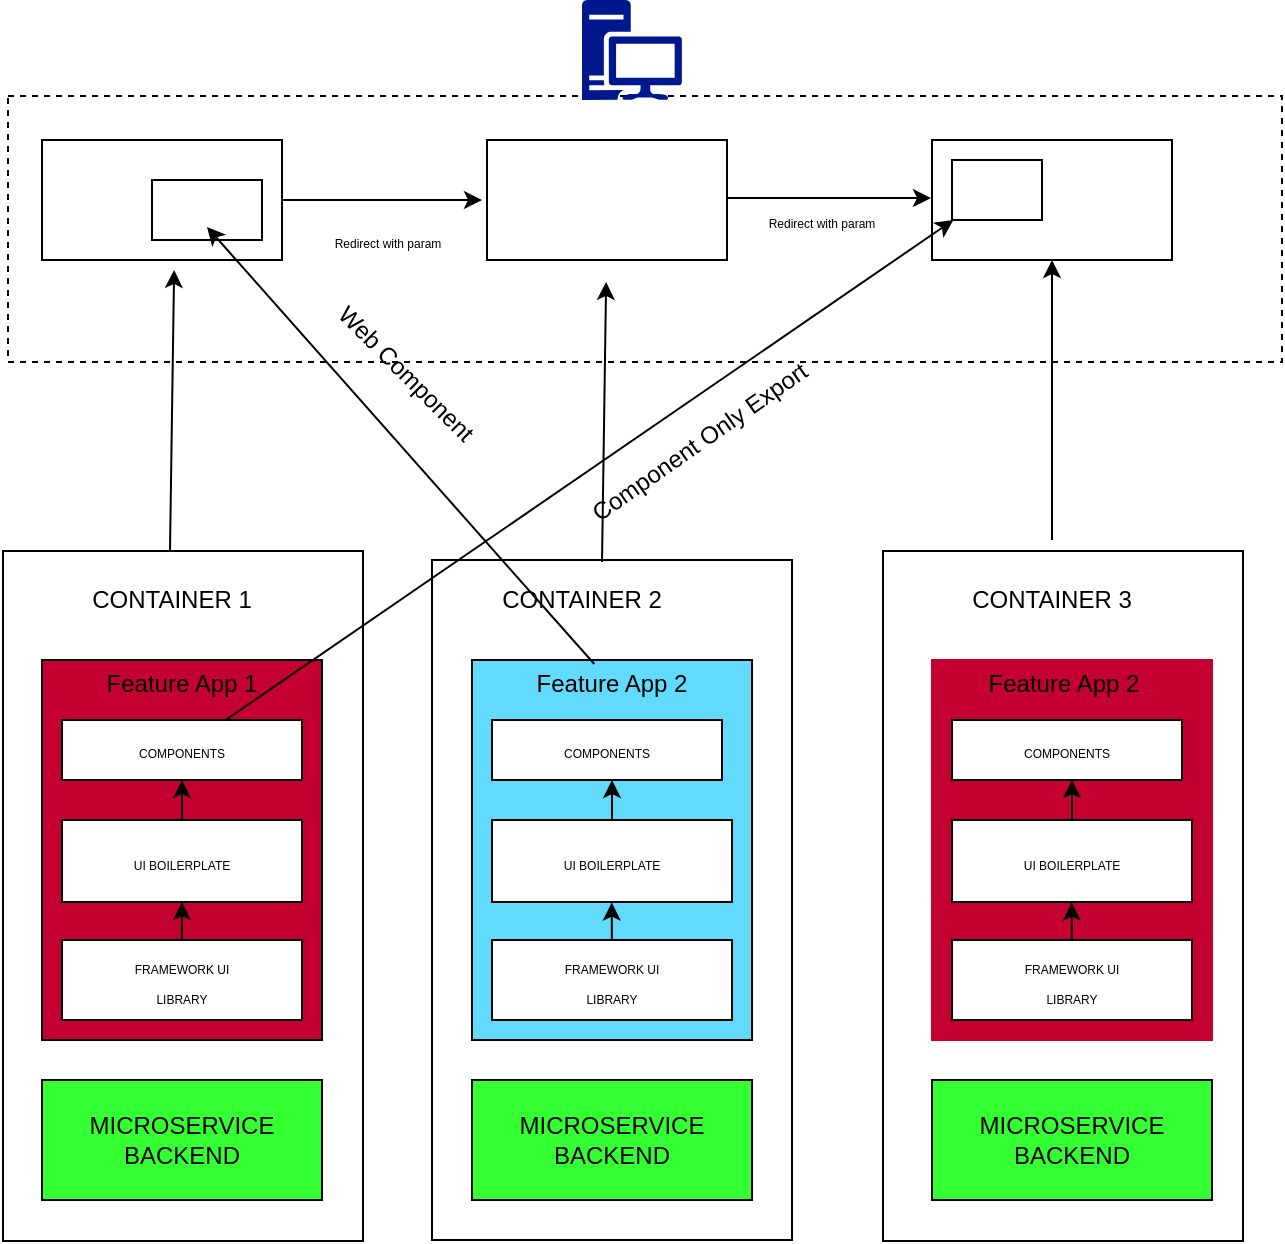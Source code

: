 <mxfile version="12.3.8" type="github" pages="1"><diagram id="aAXquFZurly8XmokzzzJ" name="Page-1"><mxGraphModel dx="1038" dy="1599" grid="1" gridSize="10" guides="1" tooltips="1" connect="1" arrows="1" fold="1" page="1" pageScale="1" pageWidth="850" pageHeight="1100" math="0" shadow="0"><root><mxCell id="0"/><mxCell id="1" parent="0"/><mxCell id="QmyT5H0vK8u2Pq4990am-105" value="" style="rounded=0;whiteSpace=wrap;html=1;fillColor=#FFFFFF;dashed=1;" parent="1" vertex="1"><mxGeometry x="23" y="-162" width="637" height="133" as="geometry"/></mxCell><mxCell id="QmyT5H0vK8u2Pq4990am-3" value="" style="rounded=0;whiteSpace=wrap;html=1;rotation=90;" parent="1" vertex="1"><mxGeometry x="-62" y="148" width="345" height="180" as="geometry"/></mxCell><mxCell id="QmyT5H0vK8u2Pq4990am-6" value="MICROSERVICE&lt;br&gt;BACKEND" style="rounded=0;whiteSpace=wrap;html=1;fillColor=#33FF33;" parent="1" vertex="1"><mxGeometry x="40" y="330" width="140" height="60" as="geometry"/></mxCell><mxCell id="QmyT5H0vK8u2Pq4990am-7" value="" style="rounded=0;whiteSpace=wrap;html=1;fillColor=#C3002F;" parent="1" vertex="1"><mxGeometry x="40" y="120" width="140" height="190" as="geometry"/></mxCell><mxCell id="QmyT5H0vK8u2Pq4990am-8" value="&lt;font style=&quot;font-size: 6px&quot;&gt;UI BOILERPLATE&lt;/font&gt;" style="rounded=0;whiteSpace=wrap;html=1;" parent="1" vertex="1"><mxGeometry x="50" y="200" width="120" height="41" as="geometry"/></mxCell><mxCell id="QmyT5H0vK8u2Pq4990am-9" value="&lt;font style=&quot;font-size: 6px&quot;&gt;COMPONENTS&lt;/font&gt;" style="rounded=0;whiteSpace=wrap;html=1;" parent="1" vertex="1"><mxGeometry x="50" y="150" width="120" height="30" as="geometry"/></mxCell><mxCell id="QmyT5H0vK8u2Pq4990am-16" value="" style="edgeStyle=orthogonalEdgeStyle;rounded=0;orthogonalLoop=1;jettySize=auto;html=1;" parent="1" edge="1"><mxGeometry relative="1" as="geometry"><mxPoint x="109.93" y="261" as="sourcePoint"/><mxPoint x="110" y="241" as="targetPoint"/></mxGeometry></mxCell><mxCell id="QmyT5H0vK8u2Pq4990am-10" value="&lt;font style=&quot;font-size: 6px&quot;&gt;FRAMEWORK UI &lt;br&gt;LIBRARY&lt;/font&gt;" style="rounded=0;whiteSpace=wrap;html=1;" parent="1" vertex="1"><mxGeometry x="50" y="260" width="120" height="40" as="geometry"/></mxCell><mxCell id="QmyT5H0vK8u2Pq4990am-22" value="" style="endArrow=classic;html=1;" parent="1" edge="1"><mxGeometry width="50" height="50" relative="1" as="geometry"><mxPoint x="110" y="200" as="sourcePoint"/><mxPoint x="110" y="180" as="targetPoint"/></mxGeometry></mxCell><mxCell id="QmyT5H0vK8u2Pq4990am-29" value="" style="rounded=0;whiteSpace=wrap;html=1;rotation=90;" parent="1" vertex="1"><mxGeometry x="155" y="150" width="340" height="180" as="geometry"/></mxCell><mxCell id="QmyT5H0vK8u2Pq4990am-30" value="MICROSERVICE&lt;br&gt;BACKEND" style="rounded=0;whiteSpace=wrap;html=1;fillColor=#33FF33;" parent="1" vertex="1"><mxGeometry x="255" y="330" width="140" height="60" as="geometry"/></mxCell><mxCell id="QmyT5H0vK8u2Pq4990am-31" value="" style="rounded=0;whiteSpace=wrap;html=1;fillColor=#61DAFB;" parent="1" vertex="1"><mxGeometry x="255" y="120" width="140" height="190" as="geometry"/></mxCell><mxCell id="QmyT5H0vK8u2Pq4990am-32" value="&lt;font style=&quot;font-size: 6px&quot;&gt;UI BOILERPLATE&lt;/font&gt;" style="rounded=0;whiteSpace=wrap;html=1;" parent="1" vertex="1"><mxGeometry x="265" y="200" width="120" height="41" as="geometry"/></mxCell><mxCell id="QmyT5H0vK8u2Pq4990am-33" value="&lt;font style=&quot;font-size: 6px&quot;&gt;COMPONENTS&lt;/font&gt;" style="rounded=0;whiteSpace=wrap;html=1;" parent="1" vertex="1"><mxGeometry x="265" y="150" width="115" height="30" as="geometry"/></mxCell><mxCell id="QmyT5H0vK8u2Pq4990am-34" value="" style="edgeStyle=orthogonalEdgeStyle;rounded=0;orthogonalLoop=1;jettySize=auto;html=1;" parent="1" edge="1"><mxGeometry relative="1" as="geometry"><mxPoint x="324.93" y="261" as="sourcePoint"/><mxPoint x="324.857" y="241.286" as="targetPoint"/></mxGeometry></mxCell><mxCell id="QmyT5H0vK8u2Pq4990am-35" value="&lt;font style=&quot;font-size: 6px&quot;&gt;FRAMEWORK UI &lt;br&gt;LIBRARY&lt;/font&gt;" style="rounded=0;whiteSpace=wrap;html=1;" parent="1" vertex="1"><mxGeometry x="265" y="260" width="120" height="40" as="geometry"/></mxCell><mxCell id="QmyT5H0vK8u2Pq4990am-36" value="" style="endArrow=classic;html=1;" parent="1" edge="1"><mxGeometry width="50" height="50" relative="1" as="geometry"><mxPoint x="325" y="200" as="sourcePoint"/><mxPoint x="325" y="180" as="targetPoint"/></mxGeometry></mxCell><mxCell id="QmyT5H0vK8u2Pq4990am-40" value="" style="rounded=0;whiteSpace=wrap;html=1;rotation=90;" parent="1" vertex="1"><mxGeometry x="378" y="148" width="345" height="180" as="geometry"/></mxCell><mxCell id="QmyT5H0vK8u2Pq4990am-41" value="MICROSERVICE&lt;br&gt;BACKEND" style="rounded=0;whiteSpace=wrap;html=1;fillColor=#33FF33;" parent="1" vertex="1"><mxGeometry x="485" y="330" width="140" height="60" as="geometry"/></mxCell><mxCell id="QmyT5H0vK8u2Pq4990am-42" value="" style="rounded=0;whiteSpace=wrap;html=1;fillColor=#C3002F;strokeColor=#C3002F;" parent="1" vertex="1"><mxGeometry x="485" y="120" width="140" height="190" as="geometry"/></mxCell><mxCell id="QmyT5H0vK8u2Pq4990am-43" value="&lt;font style=&quot;font-size: 6px&quot;&gt;UI BOILERPLATE&lt;/font&gt;" style="rounded=0;whiteSpace=wrap;html=1;" parent="1" vertex="1"><mxGeometry x="495" y="200" width="120" height="41" as="geometry"/></mxCell><mxCell id="QmyT5H0vK8u2Pq4990am-44" value="&lt;font style=&quot;font-size: 6px&quot;&gt;COMPONENTS&lt;/font&gt;" style="rounded=0;whiteSpace=wrap;html=1;" parent="1" vertex="1"><mxGeometry x="495" y="150" width="115" height="30" as="geometry"/></mxCell><mxCell id="QmyT5H0vK8u2Pq4990am-45" value="" style="edgeStyle=orthogonalEdgeStyle;rounded=0;orthogonalLoop=1;jettySize=auto;html=1;" parent="1" edge="1"><mxGeometry relative="1" as="geometry"><mxPoint x="554.93" y="261" as="sourcePoint"/><mxPoint x="554.857" y="241.286" as="targetPoint"/></mxGeometry></mxCell><mxCell id="QmyT5H0vK8u2Pq4990am-46" value="&lt;font style=&quot;font-size: 6px&quot;&gt;FRAMEWORK UI &lt;br&gt;LIBRARY&lt;/font&gt;" style="rounded=0;whiteSpace=wrap;html=1;" parent="1" vertex="1"><mxGeometry x="495" y="260" width="120" height="40" as="geometry"/></mxCell><mxCell id="QmyT5H0vK8u2Pq4990am-47" value="" style="endArrow=classic;html=1;" parent="1" edge="1"><mxGeometry width="50" height="50" relative="1" as="geometry"><mxPoint x="555" y="200" as="sourcePoint"/><mxPoint x="555" y="180" as="targetPoint"/></mxGeometry></mxCell><mxCell id="QmyT5H0vK8u2Pq4990am-52" value="CONTAINER 1" style="text;html=1;strokeColor=none;fillColor=none;align=center;verticalAlign=middle;whiteSpace=wrap;rounded=0;" parent="1" vertex="1"><mxGeometry x="60" y="80" width="90" height="20" as="geometry"/></mxCell><mxCell id="QmyT5H0vK8u2Pq4990am-54" value="CONTAINER 3" style="text;html=1;strokeColor=none;fillColor=none;align=center;verticalAlign=middle;whiteSpace=wrap;rounded=0;" parent="1" vertex="1"><mxGeometry x="500" y="80" width="90" height="20" as="geometry"/></mxCell><mxCell id="QmyT5H0vK8u2Pq4990am-55" value="CONTAINER 2" style="text;html=1;strokeColor=none;fillColor=none;align=center;verticalAlign=middle;whiteSpace=wrap;rounded=0;" parent="1" vertex="1"><mxGeometry x="265" y="80" width="90" height="20" as="geometry"/></mxCell><mxCell id="QmyT5H0vK8u2Pq4990am-59" value="Feature App 1" style="text;html=1;strokeColor=none;fillColor=none;align=center;verticalAlign=middle;whiteSpace=wrap;rounded=0;" parent="1" vertex="1"><mxGeometry x="50" y="122" width="120" height="20" as="geometry"/></mxCell><mxCell id="QmyT5H0vK8u2Pq4990am-60" value="Feature App 2" style="text;html=1;strokeColor=none;fillColor=none;align=center;verticalAlign=middle;whiteSpace=wrap;rounded=0;" parent="1" vertex="1"><mxGeometry x="490.5" y="122" width="120" height="20" as="geometry"/></mxCell><mxCell id="QmyT5H0vK8u2Pq4990am-61" value="Feature App 2" style="text;html=1;strokeColor=none;fillColor=none;align=center;verticalAlign=middle;whiteSpace=wrap;rounded=0;" parent="1" vertex="1"><mxGeometry x="265" y="122" width="120" height="20" as="geometry"/></mxCell><mxCell id="QmyT5H0vK8u2Pq4990am-63" value="" style="aspect=fixed;pointerEvents=1;shadow=0;dashed=0;html=1;strokeColor=none;labelPosition=center;verticalLabelPosition=bottom;verticalAlign=top;align=center;fillColor=#00188D;shape=mxgraph.mscae.enterprise.workstation_client" parent="1" vertex="1"><mxGeometry x="310" y="-210" width="50" height="50" as="geometry"/></mxCell><mxCell id="QmyT5H0vK8u2Pq4990am-82" value="" style="endArrow=classic;html=1;" parent="1" edge="1"><mxGeometry width="50" height="50" relative="1" as="geometry"><mxPoint x="158" y="-110" as="sourcePoint"/><mxPoint x="260" y="-110" as="targetPoint"/></mxGeometry></mxCell><mxCell id="QmyT5H0vK8u2Pq4990am-84" value="" style="endArrow=classic;html=1;" parent="1" source="QmyT5H0vK8u2Pq4990am-92" edge="1"><mxGeometry width="50" height="50" relative="1" as="geometry"><mxPoint x="320" y="60" as="sourcePoint"/><mxPoint x="320" y="-120" as="targetPoint"/></mxGeometry></mxCell><mxCell id="QmyT5H0vK8u2Pq4990am-85" value="" style="endArrow=classic;html=1;" parent="1" edge="1"><mxGeometry width="50" height="50" relative="1" as="geometry"><mxPoint x="545" y="60" as="sourcePoint"/><mxPoint x="545" y="-80" as="targetPoint"/></mxGeometry></mxCell><mxCell id="QmyT5H0vK8u2Pq4990am-87" value="&lt;font style=&quot;font-size: 6px&quot;&gt;Redirect with param&lt;/font&gt;" style="text;html=1;strokeColor=none;fillColor=none;align=center;verticalAlign=middle;whiteSpace=wrap;rounded=0;" parent="1" vertex="1"><mxGeometry x="143" y="-100" width="140" height="20" as="geometry"/></mxCell><mxCell id="QmyT5H0vK8u2Pq4990am-89" value="" style="rounded=0;whiteSpace=wrap;html=1;fillColor=#FFFFFF;" parent="1" vertex="1"><mxGeometry x="115" y="-110" width="40" height="20" as="geometry"/></mxCell><mxCell id="QmyT5H0vK8u2Pq4990am-90" value="" style="rounded=0;whiteSpace=wrap;html=1;fillColor=#FFFFFF;" parent="1" vertex="1"><mxGeometry x="40" y="-140" width="120" height="60" as="geometry"/></mxCell><mxCell id="QmyT5H0vK8u2Pq4990am-91" value="" style="rounded=0;whiteSpace=wrap;html=1;fillColor=#FFFFFF;" parent="1" vertex="1"><mxGeometry x="485" y="-140" width="120" height="60" as="geometry"/></mxCell><mxCell id="QmyT5H0vK8u2Pq4990am-92" value="" style="rounded=0;whiteSpace=wrap;html=1;fillColor=#FFFFFF;" parent="1" vertex="1"><mxGeometry x="262.5" y="-140" width="120" height="60" as="geometry"/></mxCell><mxCell id="QmyT5H0vK8u2Pq4990am-93" value="" style="endArrow=classic;html=1;" parent="1" edge="1"><mxGeometry width="50" height="50" relative="1" as="geometry"><mxPoint x="320" y="71" as="sourcePoint"/><mxPoint x="322.059" y="-69" as="targetPoint"/></mxGeometry></mxCell><mxCell id="QmyT5H0vK8u2Pq4990am-94" value="&lt;font style=&quot;font-size: 6px&quot;&gt;Redirect with param&lt;/font&gt;" style="text;html=1;strokeColor=none;fillColor=none;align=center;verticalAlign=middle;whiteSpace=wrap;rounded=0;" parent="1" vertex="1"><mxGeometry x="360" y="-110" width="140" height="20" as="geometry"/></mxCell><mxCell id="QmyT5H0vK8u2Pq4990am-95" value="" style="endArrow=classic;html=1;" parent="1" edge="1"><mxGeometry width="50" height="50" relative="1" as="geometry"><mxPoint x="382.5" y="-111" as="sourcePoint"/><mxPoint x="484.5" y="-111" as="targetPoint"/></mxGeometry></mxCell><mxCell id="QmyT5H0vK8u2Pq4990am-96" value="" style="rounded=0;whiteSpace=wrap;html=1;fillColor=#FFFFFF;" parent="1" vertex="1"><mxGeometry x="95" y="-120" width="55" height="30" as="geometry"/></mxCell><mxCell id="QmyT5H0vK8u2Pq4990am-97" value="" style="endArrow=classic;html=1;" parent="1" edge="1"><mxGeometry width="50" height="50" relative="1" as="geometry"><mxPoint x="104" y="65" as="sourcePoint"/><mxPoint x="106.059" y="-75" as="targetPoint"/></mxGeometry></mxCell><mxCell id="QmyT5H0vK8u2Pq4990am-98" value="" style="endArrow=classic;html=1;" parent="1" source="QmyT5H0vK8u2Pq4990am-61" edge="1"><mxGeometry width="50" height="50" relative="1" as="geometry"><mxPoint x="72.5" y="-46.5" as="sourcePoint"/><mxPoint x="122.5" y="-96.5" as="targetPoint"/></mxGeometry></mxCell><mxCell id="QmyT5H0vK8u2Pq4990am-99" value="Web Component" style="text;html=1;strokeColor=none;fillColor=none;align=center;verticalAlign=middle;whiteSpace=wrap;rounded=0;rotation=45;" parent="1" vertex="1"><mxGeometry x="167" y="-33" width="110" height="20" as="geometry"/></mxCell><mxCell id="QmyT5H0vK8u2Pq4990am-100" value="Component Only Export" style="text;html=1;strokeColor=none;fillColor=none;align=center;verticalAlign=middle;whiteSpace=wrap;rounded=0;rotation=-35;" parent="1" vertex="1"><mxGeometry x="294" y="1" width="150" height="20" as="geometry"/></mxCell><mxCell id="QmyT5H0vK8u2Pq4990am-101" value="" style="rounded=0;whiteSpace=wrap;html=1;fillColor=#FFFFFF;" parent="1" vertex="1"><mxGeometry x="495" y="-130" width="45" height="30" as="geometry"/></mxCell><mxCell id="QmyT5H0vK8u2Pq4990am-102" value="" style="endArrow=classic;html=1;" parent="1" source="QmyT5H0vK8u2Pq4990am-9" target="QmyT5H0vK8u2Pq4990am-101" edge="1"><mxGeometry width="50" height="50" relative="1" as="geometry"><mxPoint x="378" y="152" as="sourcePoint"/><mxPoint x="428" y="102" as="targetPoint"/></mxGeometry></mxCell></root></mxGraphModel></diagram></mxfile>